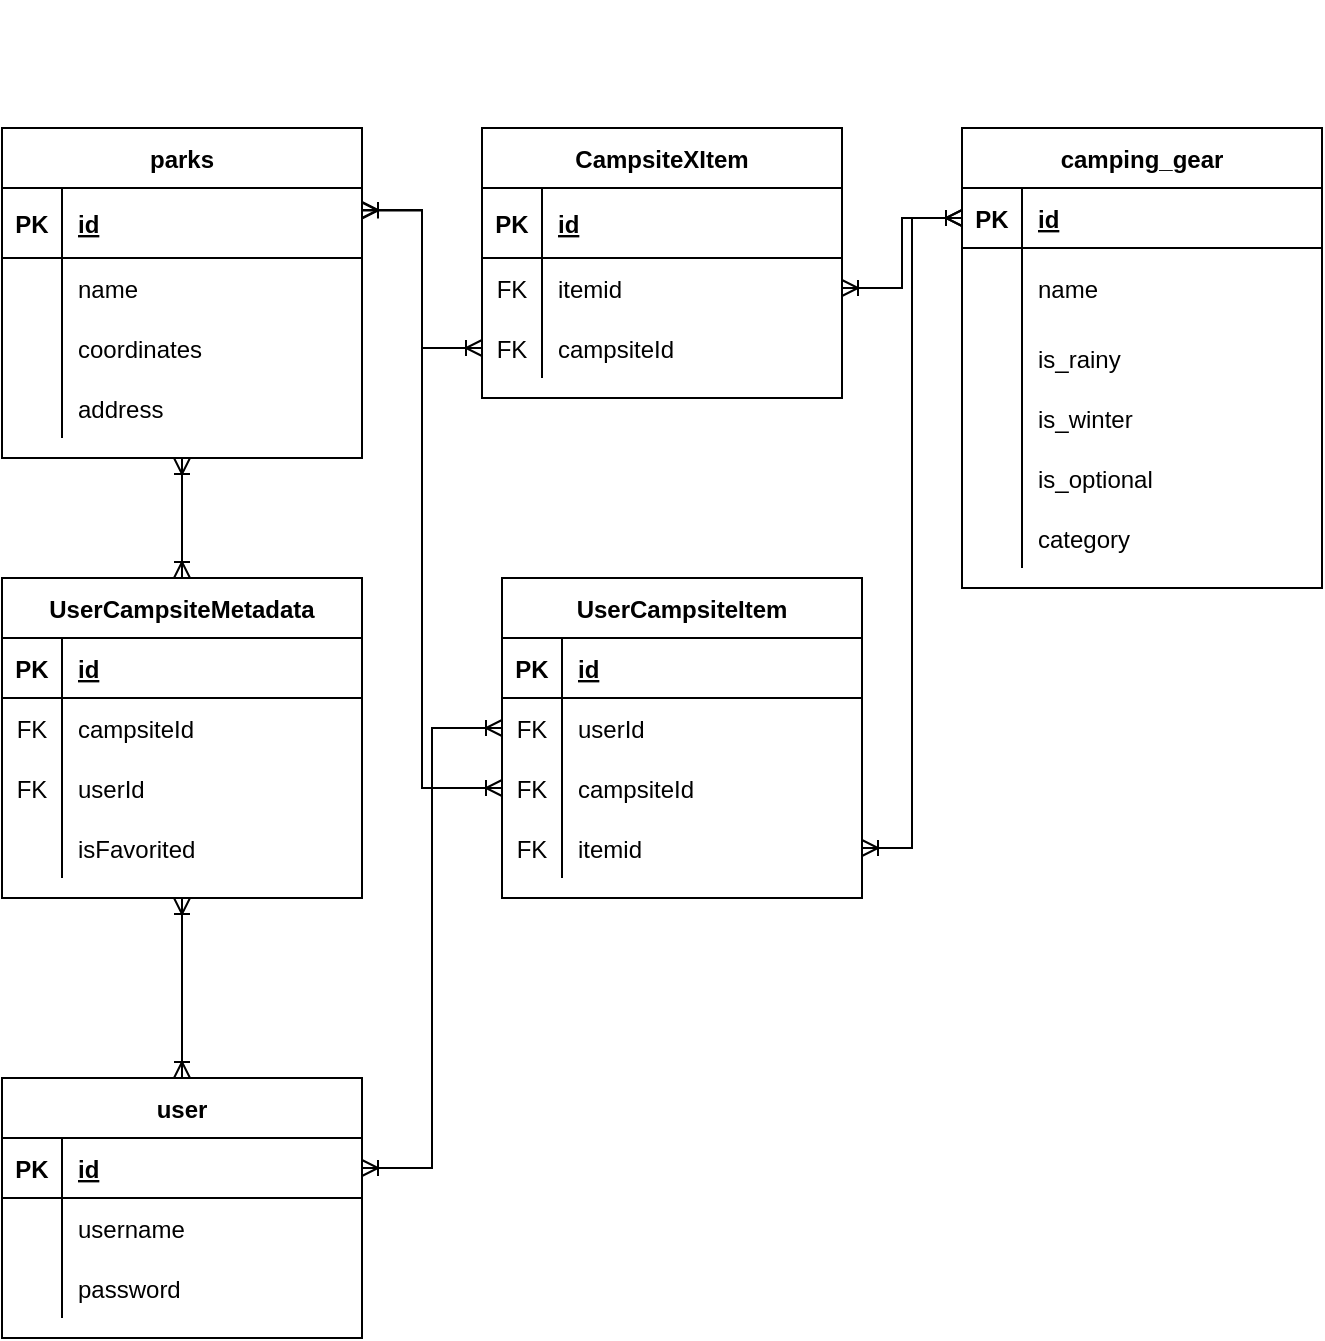 <mxfile version="13.8.8" type="github"><diagram id="12GGfNeHhPVIMD7gljwy" name="Page-1"><mxGraphModel dx="830" dy="639" grid="1" gridSize="10" guides="1" tooltips="1" connect="1" arrows="1" fold="1" page="1" pageScale="1" pageWidth="850" pageHeight="1100" math="0" shadow="0"><root><mxCell id="0"/><mxCell id="1" parent="0"/><mxCell id="UNrpaoLpogAdEHULCdWn-1" value="camping_gear" style="shape=table;startSize=30;container=1;collapsible=1;childLayout=tableLayout;fixedRows=1;rowLines=0;fontStyle=1;align=center;resizeLast=1;" parent="1" vertex="1"><mxGeometry x="500" y="95" width="180" height="230" as="geometry"/></mxCell><mxCell id="UNrpaoLpogAdEHULCdWn-2" value="" style="shape=partialRectangle;collapsible=0;dropTarget=0;pointerEvents=0;fillColor=none;top=0;left=0;bottom=1;right=0;points=[[0,0.5],[1,0.5]];portConstraint=eastwest;" parent="UNrpaoLpogAdEHULCdWn-1" vertex="1"><mxGeometry y="30" width="180" height="30" as="geometry"/></mxCell><mxCell id="UNrpaoLpogAdEHULCdWn-3" value="PK" style="shape=partialRectangle;connectable=0;fillColor=none;top=0;left=0;bottom=0;right=0;fontStyle=1;overflow=hidden;" parent="UNrpaoLpogAdEHULCdWn-2" vertex="1"><mxGeometry width="30" height="30" as="geometry"/></mxCell><mxCell id="UNrpaoLpogAdEHULCdWn-4" value="id" style="shape=partialRectangle;connectable=0;fillColor=none;top=0;left=0;bottom=0;right=0;align=left;spacingLeft=6;fontStyle=5;overflow=hidden;" parent="UNrpaoLpogAdEHULCdWn-2" vertex="1"><mxGeometry x="30" width="150" height="30" as="geometry"/></mxCell><mxCell id="UNrpaoLpogAdEHULCdWn-5" value="" style="shape=partialRectangle;collapsible=0;dropTarget=0;pointerEvents=0;fillColor=none;top=0;left=0;bottom=0;right=0;points=[[0,0.5],[1,0.5]];portConstraint=eastwest;" parent="UNrpaoLpogAdEHULCdWn-1" vertex="1"><mxGeometry y="60" width="180" height="40" as="geometry"/></mxCell><mxCell id="UNrpaoLpogAdEHULCdWn-6" value="" style="shape=partialRectangle;connectable=0;fillColor=none;top=0;left=0;bottom=0;right=0;editable=1;overflow=hidden;" parent="UNrpaoLpogAdEHULCdWn-5" vertex="1"><mxGeometry width="30" height="40" as="geometry"/></mxCell><mxCell id="UNrpaoLpogAdEHULCdWn-7" value="name" style="shape=partialRectangle;connectable=0;fillColor=none;top=0;left=0;bottom=0;right=0;align=left;spacingLeft=6;overflow=hidden;" parent="UNrpaoLpogAdEHULCdWn-5" vertex="1"><mxGeometry x="30" width="150" height="40" as="geometry"/></mxCell><mxCell id="UNrpaoLpogAdEHULCdWn-8" value="" style="shape=partialRectangle;collapsible=0;dropTarget=0;pointerEvents=0;fillColor=none;top=0;left=0;bottom=0;right=0;points=[[0,0.5],[1,0.5]];portConstraint=eastwest;" parent="UNrpaoLpogAdEHULCdWn-1" vertex="1"><mxGeometry y="100" width="180" height="30" as="geometry"/></mxCell><mxCell id="UNrpaoLpogAdEHULCdWn-9" value="" style="shape=partialRectangle;connectable=0;fillColor=none;top=0;left=0;bottom=0;right=0;editable=1;overflow=hidden;" parent="UNrpaoLpogAdEHULCdWn-8" vertex="1"><mxGeometry width="30" height="30" as="geometry"/></mxCell><mxCell id="UNrpaoLpogAdEHULCdWn-10" value="is_rainy" style="shape=partialRectangle;connectable=0;fillColor=none;top=0;left=0;bottom=0;right=0;align=left;spacingLeft=6;overflow=hidden;" parent="UNrpaoLpogAdEHULCdWn-8" vertex="1"><mxGeometry x="30" width="150" height="30" as="geometry"/></mxCell><mxCell id="UNrpaoLpogAdEHULCdWn-11" value="" style="shape=partialRectangle;collapsible=0;dropTarget=0;pointerEvents=0;fillColor=none;top=0;left=0;bottom=0;right=0;points=[[0,0.5],[1,0.5]];portConstraint=eastwest;" parent="UNrpaoLpogAdEHULCdWn-1" vertex="1"><mxGeometry y="130" width="180" height="30" as="geometry"/></mxCell><mxCell id="UNrpaoLpogAdEHULCdWn-12" value="" style="shape=partialRectangle;connectable=0;fillColor=none;top=0;left=0;bottom=0;right=0;editable=1;overflow=hidden;" parent="UNrpaoLpogAdEHULCdWn-11" vertex="1"><mxGeometry width="30" height="30" as="geometry"/></mxCell><mxCell id="UNrpaoLpogAdEHULCdWn-13" value="is_winter" style="shape=partialRectangle;connectable=0;fillColor=none;top=0;left=0;bottom=0;right=0;align=left;spacingLeft=6;overflow=hidden;" parent="UNrpaoLpogAdEHULCdWn-11" vertex="1"><mxGeometry x="30" width="150" height="30" as="geometry"/></mxCell><mxCell id="UNrpaoLpogAdEHULCdWn-56" style="shape=partialRectangle;collapsible=0;dropTarget=0;pointerEvents=0;fillColor=none;top=0;left=0;bottom=0;right=0;points=[[0,0.5],[1,0.5]];portConstraint=eastwest;" parent="UNrpaoLpogAdEHULCdWn-1" vertex="1"><mxGeometry y="160" width="180" height="30" as="geometry"/></mxCell><mxCell id="UNrpaoLpogAdEHULCdWn-57" style="shape=partialRectangle;connectable=0;fillColor=none;top=0;left=0;bottom=0;right=0;editable=1;overflow=hidden;" parent="UNrpaoLpogAdEHULCdWn-56" vertex="1"><mxGeometry width="30" height="30" as="geometry"/></mxCell><mxCell id="UNrpaoLpogAdEHULCdWn-58" value="is_optional" style="shape=partialRectangle;connectable=0;fillColor=none;top=0;left=0;bottom=0;right=0;align=left;spacingLeft=6;overflow=hidden;" parent="UNrpaoLpogAdEHULCdWn-56" vertex="1"><mxGeometry x="30" width="150" height="30" as="geometry"/></mxCell><mxCell id="UNrpaoLpogAdEHULCdWn-64" style="shape=partialRectangle;collapsible=0;dropTarget=0;pointerEvents=0;fillColor=none;top=0;left=0;bottom=0;right=0;points=[[0,0.5],[1,0.5]];portConstraint=eastwest;" parent="UNrpaoLpogAdEHULCdWn-1" vertex="1"><mxGeometry y="190" width="180" height="30" as="geometry"/></mxCell><mxCell id="UNrpaoLpogAdEHULCdWn-65" style="shape=partialRectangle;connectable=0;fillColor=none;top=0;left=0;bottom=0;right=0;editable=1;overflow=hidden;" parent="UNrpaoLpogAdEHULCdWn-64" vertex="1"><mxGeometry width="30" height="30" as="geometry"/></mxCell><mxCell id="UNrpaoLpogAdEHULCdWn-66" value="category" style="shape=partialRectangle;connectable=0;fillColor=none;top=0;left=0;bottom=0;right=0;align=left;spacingLeft=6;overflow=hidden;" parent="UNrpaoLpogAdEHULCdWn-64" vertex="1"><mxGeometry x="30" width="150" height="30" as="geometry"/></mxCell><mxCell id="UNrpaoLpogAdEHULCdWn-49" style="edgeStyle=orthogonalEdgeStyle;rounded=0;orthogonalLoop=1;jettySize=auto;html=1;exitX=1;exitY=0.25;exitDx=0;exitDy=0;entryX=0;entryY=0.5;entryDx=0;entryDy=0;endArrow=ERoneToMany;endFill=0;startArrow=ERoneToMany;startFill=0;" parent="1" source="UNrpaoLpogAdEHULCdWn-14" target="UNrpaoLpogAdEHULCdWn-43" edge="1"><mxGeometry relative="1" as="geometry"/></mxCell><mxCell id="UNrpaoLpogAdEHULCdWn-14" value="parks" style="shape=table;startSize=30;container=1;collapsible=1;childLayout=tableLayout;fixedRows=1;rowLines=0;fontStyle=1;align=center;resizeLast=1;" parent="1" vertex="1"><mxGeometry x="20" y="95" width="180" height="165" as="geometry"/></mxCell><mxCell id="UNrpaoLpogAdEHULCdWn-15" value="" style="shape=partialRectangle;collapsible=0;dropTarget=0;pointerEvents=0;fillColor=none;top=0;left=0;bottom=1;right=0;points=[[0,0.5],[1,0.5]];portConstraint=eastwest;" parent="UNrpaoLpogAdEHULCdWn-14" vertex="1"><mxGeometry y="30" width="180" height="35" as="geometry"/></mxCell><mxCell id="UNrpaoLpogAdEHULCdWn-16" value="PK" style="shape=partialRectangle;connectable=0;fillColor=none;top=0;left=0;bottom=0;right=0;fontStyle=1;overflow=hidden;" parent="UNrpaoLpogAdEHULCdWn-15" vertex="1"><mxGeometry width="30" height="35" as="geometry"/></mxCell><mxCell id="UNrpaoLpogAdEHULCdWn-17" value="id" style="shape=partialRectangle;connectable=0;fillColor=none;top=0;left=0;bottom=0;right=0;align=left;spacingLeft=6;fontStyle=5;overflow=hidden;" parent="UNrpaoLpogAdEHULCdWn-15" vertex="1"><mxGeometry x="30" width="150" height="35" as="geometry"/></mxCell><mxCell id="UNrpaoLpogAdEHULCdWn-18" value="" style="shape=partialRectangle;collapsible=0;dropTarget=0;pointerEvents=0;fillColor=none;top=0;left=0;bottom=0;right=0;points=[[0,0.5],[1,0.5]];portConstraint=eastwest;" parent="UNrpaoLpogAdEHULCdWn-14" vertex="1"><mxGeometry y="65" width="180" height="30" as="geometry"/></mxCell><mxCell id="UNrpaoLpogAdEHULCdWn-19" value="" style="shape=partialRectangle;connectable=0;fillColor=none;top=0;left=0;bottom=0;right=0;editable=1;overflow=hidden;" parent="UNrpaoLpogAdEHULCdWn-18" vertex="1"><mxGeometry width="30" height="30" as="geometry"/></mxCell><mxCell id="UNrpaoLpogAdEHULCdWn-20" value="name" style="shape=partialRectangle;connectable=0;fillColor=none;top=0;left=0;bottom=0;right=0;align=left;spacingLeft=6;overflow=hidden;" parent="UNrpaoLpogAdEHULCdWn-18" vertex="1"><mxGeometry x="30" width="150" height="30" as="geometry"/></mxCell><mxCell id="UNrpaoLpogAdEHULCdWn-21" value="" style="shape=partialRectangle;collapsible=0;dropTarget=0;pointerEvents=0;fillColor=none;top=0;left=0;bottom=0;right=0;points=[[0,0.5],[1,0.5]];portConstraint=eastwest;" parent="UNrpaoLpogAdEHULCdWn-14" vertex="1"><mxGeometry y="95" width="180" height="30" as="geometry"/></mxCell><mxCell id="UNrpaoLpogAdEHULCdWn-22" value="" style="shape=partialRectangle;connectable=0;fillColor=none;top=0;left=0;bottom=0;right=0;editable=1;overflow=hidden;" parent="UNrpaoLpogAdEHULCdWn-21" vertex="1"><mxGeometry width="30" height="30" as="geometry"/></mxCell><mxCell id="UNrpaoLpogAdEHULCdWn-23" value="coordinates" style="shape=partialRectangle;connectable=0;fillColor=none;top=0;left=0;bottom=0;right=0;align=left;spacingLeft=6;overflow=hidden;" parent="UNrpaoLpogAdEHULCdWn-21" vertex="1"><mxGeometry x="30" width="150" height="30" as="geometry"/></mxCell><mxCell id="UNrpaoLpogAdEHULCdWn-24" value="" style="shape=partialRectangle;collapsible=0;dropTarget=0;pointerEvents=0;fillColor=none;top=0;left=0;bottom=0;right=0;points=[[0,0.5],[1,0.5]];portConstraint=eastwest;" parent="UNrpaoLpogAdEHULCdWn-14" vertex="1"><mxGeometry y="125" width="180" height="30" as="geometry"/></mxCell><mxCell id="UNrpaoLpogAdEHULCdWn-25" value="" style="shape=partialRectangle;connectable=0;fillColor=none;top=0;left=0;bottom=0;right=0;editable=1;overflow=hidden;" parent="UNrpaoLpogAdEHULCdWn-24" vertex="1"><mxGeometry width="30" height="30" as="geometry"/></mxCell><mxCell id="UNrpaoLpogAdEHULCdWn-26" value="address" style="shape=partialRectangle;connectable=0;fillColor=none;top=0;left=0;bottom=0;right=0;align=left;spacingLeft=6;overflow=hidden;" parent="UNrpaoLpogAdEHULCdWn-24" vertex="1"><mxGeometry x="30" width="150" height="30" as="geometry"/></mxCell><mxCell id="UNrpaoLpogAdEHULCdWn-36" value="CampsiteXItem" style="shape=table;startSize=30;container=1;collapsible=1;childLayout=tableLayout;fixedRows=1;rowLines=0;fontStyle=1;align=center;resizeLast=1;" parent="1" vertex="1"><mxGeometry x="260" y="95" width="180" height="135" as="geometry"/></mxCell><mxCell id="UNrpaoLpogAdEHULCdWn-37" value="" style="shape=partialRectangle;collapsible=0;dropTarget=0;pointerEvents=0;fillColor=none;top=0;left=0;bottom=1;right=0;points=[[0,0.5],[1,0.5]];portConstraint=eastwest;" parent="UNrpaoLpogAdEHULCdWn-36" vertex="1"><mxGeometry y="30" width="180" height="35" as="geometry"/></mxCell><mxCell id="UNrpaoLpogAdEHULCdWn-38" value="PK" style="shape=partialRectangle;connectable=0;fillColor=none;top=0;left=0;bottom=0;right=0;fontStyle=1;overflow=hidden;" parent="UNrpaoLpogAdEHULCdWn-37" vertex="1"><mxGeometry width="30" height="35" as="geometry"/></mxCell><mxCell id="UNrpaoLpogAdEHULCdWn-39" value="id" style="shape=partialRectangle;connectable=0;fillColor=none;top=0;left=0;bottom=0;right=0;align=left;spacingLeft=6;fontStyle=5;overflow=hidden;" parent="UNrpaoLpogAdEHULCdWn-37" vertex="1"><mxGeometry x="30" width="150" height="35" as="geometry"/></mxCell><mxCell id="UNrpaoLpogAdEHULCdWn-40" value="" style="shape=partialRectangle;collapsible=0;dropTarget=0;pointerEvents=0;fillColor=none;top=0;left=0;bottom=0;right=0;points=[[0,0.5],[1,0.5]];portConstraint=eastwest;" parent="UNrpaoLpogAdEHULCdWn-36" vertex="1"><mxGeometry y="65" width="180" height="30" as="geometry"/></mxCell><mxCell id="UNrpaoLpogAdEHULCdWn-41" value="FK" style="shape=partialRectangle;connectable=0;fillColor=none;top=0;left=0;bottom=0;right=0;editable=1;overflow=hidden;" parent="UNrpaoLpogAdEHULCdWn-40" vertex="1"><mxGeometry width="30" height="30" as="geometry"/></mxCell><mxCell id="UNrpaoLpogAdEHULCdWn-42" value="itemid" style="shape=partialRectangle;connectable=0;fillColor=none;top=0;left=0;bottom=0;right=0;align=left;spacingLeft=6;overflow=hidden;" parent="UNrpaoLpogAdEHULCdWn-40" vertex="1"><mxGeometry x="30" width="150" height="30" as="geometry"/></mxCell><mxCell id="UNrpaoLpogAdEHULCdWn-43" value="" style="shape=partialRectangle;collapsible=0;dropTarget=0;pointerEvents=0;fillColor=none;top=0;left=0;bottom=0;right=0;points=[[0,0.5],[1,0.5]];portConstraint=eastwest;" parent="UNrpaoLpogAdEHULCdWn-36" vertex="1"><mxGeometry y="95" width="180" height="30" as="geometry"/></mxCell><mxCell id="UNrpaoLpogAdEHULCdWn-44" value="FK" style="shape=partialRectangle;connectable=0;fillColor=none;top=0;left=0;bottom=0;right=0;editable=1;overflow=hidden;" parent="UNrpaoLpogAdEHULCdWn-43" vertex="1"><mxGeometry width="30" height="30" as="geometry"/></mxCell><mxCell id="UNrpaoLpogAdEHULCdWn-45" value="campsiteId" style="shape=partialRectangle;connectable=0;fillColor=none;top=0;left=0;bottom=0;right=0;align=left;spacingLeft=6;overflow=hidden;" parent="UNrpaoLpogAdEHULCdWn-43" vertex="1"><mxGeometry x="30" width="150" height="30" as="geometry"/></mxCell><mxCell id="UNrpaoLpogAdEHULCdWn-50" style="edgeStyle=orthogonalEdgeStyle;rounded=0;orthogonalLoop=1;jettySize=auto;html=1;exitX=0;exitY=0.5;exitDx=0;exitDy=0;entryX=1;entryY=0.5;entryDx=0;entryDy=0;startArrow=ERoneToMany;startFill=0;endArrow=ERoneToMany;endFill=0;" parent="1" source="UNrpaoLpogAdEHULCdWn-2" target="UNrpaoLpogAdEHULCdWn-40" edge="1"><mxGeometry relative="1" as="geometry"/></mxCell><mxCell id="UNrpaoLpogAdEHULCdWn-63" style="edgeStyle=orthogonalEdgeStyle;rounded=0;orthogonalLoop=1;jettySize=auto;html=1;exitX=0.5;exitY=1;exitDx=0;exitDy=0;startArrow=ERoneToMany;startFill=0;endArrow=ERoneToMany;endFill=0;" parent="1" edge="1"><mxGeometry relative="1" as="geometry"><mxPoint x="335" y="40" as="sourcePoint"/><mxPoint x="335" y="40" as="targetPoint"/></mxGeometry></mxCell><mxCell id="UNrpaoLpogAdEHULCdWn-122" style="edgeStyle=orthogonalEdgeStyle;rounded=0;orthogonalLoop=1;jettySize=auto;html=1;exitX=0.5;exitY=0;exitDx=0;exitDy=0;entryX=0.5;entryY=1;entryDx=0;entryDy=0;startArrow=ERoneToMany;startFill=0;endArrow=ERoneToMany;endFill=0;" parent="1" source="UNrpaoLpogAdEHULCdWn-95" target="UNrpaoLpogAdEHULCdWn-108" edge="1"><mxGeometry relative="1" as="geometry"/></mxCell><mxCell id="UNrpaoLpogAdEHULCdWn-95" value="user" style="shape=table;startSize=30;container=1;collapsible=1;childLayout=tableLayout;fixedRows=1;rowLines=0;fontStyle=1;align=center;resizeLast=1;" parent="1" vertex="1"><mxGeometry x="20" y="570" width="180" height="130" as="geometry"/></mxCell><mxCell id="UNrpaoLpogAdEHULCdWn-96" value="" style="shape=partialRectangle;collapsible=0;dropTarget=0;pointerEvents=0;fillColor=none;top=0;left=0;bottom=1;right=0;points=[[0,0.5],[1,0.5]];portConstraint=eastwest;" parent="UNrpaoLpogAdEHULCdWn-95" vertex="1"><mxGeometry y="30" width="180" height="30" as="geometry"/></mxCell><mxCell id="UNrpaoLpogAdEHULCdWn-97" value="PK" style="shape=partialRectangle;connectable=0;fillColor=none;top=0;left=0;bottom=0;right=0;fontStyle=1;overflow=hidden;" parent="UNrpaoLpogAdEHULCdWn-96" vertex="1"><mxGeometry width="30" height="30" as="geometry"/></mxCell><mxCell id="UNrpaoLpogAdEHULCdWn-98" value="id" style="shape=partialRectangle;connectable=0;fillColor=none;top=0;left=0;bottom=0;right=0;align=left;spacingLeft=6;fontStyle=5;overflow=hidden;" parent="UNrpaoLpogAdEHULCdWn-96" vertex="1"><mxGeometry x="30" width="150" height="30" as="geometry"/></mxCell><mxCell id="UNrpaoLpogAdEHULCdWn-99" value="" style="shape=partialRectangle;collapsible=0;dropTarget=0;pointerEvents=0;fillColor=none;top=0;left=0;bottom=0;right=0;points=[[0,0.5],[1,0.5]];portConstraint=eastwest;" parent="UNrpaoLpogAdEHULCdWn-95" vertex="1"><mxGeometry y="60" width="180" height="30" as="geometry"/></mxCell><mxCell id="UNrpaoLpogAdEHULCdWn-100" value="" style="shape=partialRectangle;connectable=0;fillColor=none;top=0;left=0;bottom=0;right=0;editable=1;overflow=hidden;" parent="UNrpaoLpogAdEHULCdWn-99" vertex="1"><mxGeometry width="30" height="30" as="geometry"/></mxCell><mxCell id="UNrpaoLpogAdEHULCdWn-101" value="username" style="shape=partialRectangle;connectable=0;fillColor=none;top=0;left=0;bottom=0;right=0;align=left;spacingLeft=6;overflow=hidden;" parent="UNrpaoLpogAdEHULCdWn-99" vertex="1"><mxGeometry x="30" width="150" height="30" as="geometry"/></mxCell><mxCell id="UNrpaoLpogAdEHULCdWn-102" value="" style="shape=partialRectangle;collapsible=0;dropTarget=0;pointerEvents=0;fillColor=none;top=0;left=0;bottom=0;right=0;points=[[0,0.5],[1,0.5]];portConstraint=eastwest;" parent="UNrpaoLpogAdEHULCdWn-95" vertex="1"><mxGeometry y="90" width="180" height="30" as="geometry"/></mxCell><mxCell id="UNrpaoLpogAdEHULCdWn-103" value="" style="shape=partialRectangle;connectable=0;fillColor=none;top=0;left=0;bottom=0;right=0;editable=1;overflow=hidden;" parent="UNrpaoLpogAdEHULCdWn-102" vertex="1"><mxGeometry width="30" height="30" as="geometry"/></mxCell><mxCell id="UNrpaoLpogAdEHULCdWn-104" value="password" style="shape=partialRectangle;connectable=0;fillColor=none;top=0;left=0;bottom=0;right=0;align=left;spacingLeft=6;overflow=hidden;" parent="UNrpaoLpogAdEHULCdWn-102" vertex="1"><mxGeometry x="30" width="150" height="30" as="geometry"/></mxCell><mxCell id="UNrpaoLpogAdEHULCdWn-121" style="edgeStyle=orthogonalEdgeStyle;rounded=0;orthogonalLoop=1;jettySize=auto;html=1;exitX=0.5;exitY=0;exitDx=0;exitDy=0;entryX=0.5;entryY=1;entryDx=0;entryDy=0;startArrow=ERoneToMany;startFill=0;endArrow=ERoneToMany;endFill=0;" parent="1" source="UNrpaoLpogAdEHULCdWn-108" target="UNrpaoLpogAdEHULCdWn-14" edge="1"><mxGeometry relative="1" as="geometry"/></mxCell><mxCell id="UNrpaoLpogAdEHULCdWn-108" value="UserCampsiteMetadata" style="shape=table;startSize=30;container=1;collapsible=1;childLayout=tableLayout;fixedRows=1;rowLines=0;fontStyle=1;align=center;resizeLast=1;" parent="1" vertex="1"><mxGeometry x="20" y="320" width="180" height="160" as="geometry"/></mxCell><mxCell id="UNrpaoLpogAdEHULCdWn-109" value="" style="shape=partialRectangle;collapsible=0;dropTarget=0;pointerEvents=0;fillColor=none;top=0;left=0;bottom=1;right=0;points=[[0,0.5],[1,0.5]];portConstraint=eastwest;" parent="UNrpaoLpogAdEHULCdWn-108" vertex="1"><mxGeometry y="30" width="180" height="30" as="geometry"/></mxCell><mxCell id="UNrpaoLpogAdEHULCdWn-110" value="PK" style="shape=partialRectangle;connectable=0;fillColor=none;top=0;left=0;bottom=0;right=0;fontStyle=1;overflow=hidden;" parent="UNrpaoLpogAdEHULCdWn-109" vertex="1"><mxGeometry width="30" height="30" as="geometry"/></mxCell><mxCell id="UNrpaoLpogAdEHULCdWn-111" value="id" style="shape=partialRectangle;connectable=0;fillColor=none;top=0;left=0;bottom=0;right=0;align=left;spacingLeft=6;fontStyle=5;overflow=hidden;" parent="UNrpaoLpogAdEHULCdWn-109" vertex="1"><mxGeometry x="30" width="150" height="30" as="geometry"/></mxCell><mxCell id="UNrpaoLpogAdEHULCdWn-112" value="" style="shape=partialRectangle;collapsible=0;dropTarget=0;pointerEvents=0;fillColor=none;top=0;left=0;bottom=0;right=0;points=[[0,0.5],[1,0.5]];portConstraint=eastwest;" parent="UNrpaoLpogAdEHULCdWn-108" vertex="1"><mxGeometry y="60" width="180" height="30" as="geometry"/></mxCell><mxCell id="UNrpaoLpogAdEHULCdWn-113" value="FK" style="shape=partialRectangle;connectable=0;fillColor=none;top=0;left=0;bottom=0;right=0;editable=1;overflow=hidden;" parent="UNrpaoLpogAdEHULCdWn-112" vertex="1"><mxGeometry width="30" height="30" as="geometry"/></mxCell><mxCell id="UNrpaoLpogAdEHULCdWn-114" value="campsiteId" style="shape=partialRectangle;connectable=0;fillColor=none;top=0;left=0;bottom=0;right=0;align=left;spacingLeft=6;overflow=hidden;" parent="UNrpaoLpogAdEHULCdWn-112" vertex="1"><mxGeometry x="30" width="150" height="30" as="geometry"/></mxCell><mxCell id="UNrpaoLpogAdEHULCdWn-115" value="" style="shape=partialRectangle;collapsible=0;dropTarget=0;pointerEvents=0;fillColor=none;top=0;left=0;bottom=0;right=0;points=[[0,0.5],[1,0.5]];portConstraint=eastwest;" parent="UNrpaoLpogAdEHULCdWn-108" vertex="1"><mxGeometry y="90" width="180" height="30" as="geometry"/></mxCell><mxCell id="UNrpaoLpogAdEHULCdWn-116" value="FK" style="shape=partialRectangle;connectable=0;fillColor=none;top=0;left=0;bottom=0;right=0;editable=1;overflow=hidden;" parent="UNrpaoLpogAdEHULCdWn-115" vertex="1"><mxGeometry width="30" height="30" as="geometry"/></mxCell><mxCell id="UNrpaoLpogAdEHULCdWn-117" value="userId" style="shape=partialRectangle;connectable=0;fillColor=none;top=0;left=0;bottom=0;right=0;align=left;spacingLeft=6;overflow=hidden;" parent="UNrpaoLpogAdEHULCdWn-115" vertex="1"><mxGeometry x="30" width="150" height="30" as="geometry"/></mxCell><mxCell id="UNrpaoLpogAdEHULCdWn-118" value="" style="shape=partialRectangle;collapsible=0;dropTarget=0;pointerEvents=0;fillColor=none;top=0;left=0;bottom=0;right=0;points=[[0,0.5],[1,0.5]];portConstraint=eastwest;" parent="UNrpaoLpogAdEHULCdWn-108" vertex="1"><mxGeometry y="120" width="180" height="30" as="geometry"/></mxCell><mxCell id="UNrpaoLpogAdEHULCdWn-119" value="" style="shape=partialRectangle;connectable=0;fillColor=none;top=0;left=0;bottom=0;right=0;editable=1;overflow=hidden;" parent="UNrpaoLpogAdEHULCdWn-118" vertex="1"><mxGeometry width="30" height="30" as="geometry"/></mxCell><mxCell id="UNrpaoLpogAdEHULCdWn-120" value="isFavorited" style="shape=partialRectangle;connectable=0;fillColor=none;top=0;left=0;bottom=0;right=0;align=left;spacingLeft=6;overflow=hidden;" parent="UNrpaoLpogAdEHULCdWn-118" vertex="1"><mxGeometry x="30" width="150" height="30" as="geometry"/></mxCell><mxCell id="UNrpaoLpogAdEHULCdWn-123" value="UserCampsiteItem" style="shape=table;startSize=30;container=1;collapsible=1;childLayout=tableLayout;fixedRows=1;rowLines=0;fontStyle=1;align=center;resizeLast=1;" parent="1" vertex="1"><mxGeometry x="270" y="320" width="180" height="160" as="geometry"/></mxCell><mxCell id="UNrpaoLpogAdEHULCdWn-124" value="" style="shape=partialRectangle;collapsible=0;dropTarget=0;pointerEvents=0;fillColor=none;top=0;left=0;bottom=1;right=0;points=[[0,0.5],[1,0.5]];portConstraint=eastwest;" parent="UNrpaoLpogAdEHULCdWn-123" vertex="1"><mxGeometry y="30" width="180" height="30" as="geometry"/></mxCell><mxCell id="UNrpaoLpogAdEHULCdWn-125" value="PK" style="shape=partialRectangle;connectable=0;fillColor=none;top=0;left=0;bottom=0;right=0;fontStyle=1;overflow=hidden;" parent="UNrpaoLpogAdEHULCdWn-124" vertex="1"><mxGeometry width="30" height="30" as="geometry"/></mxCell><mxCell id="UNrpaoLpogAdEHULCdWn-126" value="id" style="shape=partialRectangle;connectable=0;fillColor=none;top=0;left=0;bottom=0;right=0;align=left;spacingLeft=6;fontStyle=5;overflow=hidden;" parent="UNrpaoLpogAdEHULCdWn-124" vertex="1"><mxGeometry x="30" width="150" height="30" as="geometry"/></mxCell><mxCell id="UNrpaoLpogAdEHULCdWn-127" value="" style="shape=partialRectangle;collapsible=0;dropTarget=0;pointerEvents=0;fillColor=none;top=0;left=0;bottom=0;right=0;points=[[0,0.5],[1,0.5]];portConstraint=eastwest;" parent="UNrpaoLpogAdEHULCdWn-123" vertex="1"><mxGeometry y="60" width="180" height="30" as="geometry"/></mxCell><mxCell id="UNrpaoLpogAdEHULCdWn-128" value="FK" style="shape=partialRectangle;connectable=0;fillColor=none;top=0;left=0;bottom=0;right=0;editable=1;overflow=hidden;" parent="UNrpaoLpogAdEHULCdWn-127" vertex="1"><mxGeometry width="30" height="30" as="geometry"/></mxCell><mxCell id="UNrpaoLpogAdEHULCdWn-129" value="userId" style="shape=partialRectangle;connectable=0;fillColor=none;top=0;left=0;bottom=0;right=0;align=left;spacingLeft=6;overflow=hidden;" parent="UNrpaoLpogAdEHULCdWn-127" vertex="1"><mxGeometry x="30" width="150" height="30" as="geometry"/></mxCell><mxCell id="UNrpaoLpogAdEHULCdWn-130" value="" style="shape=partialRectangle;collapsible=0;dropTarget=0;pointerEvents=0;fillColor=none;top=0;left=0;bottom=0;right=0;points=[[0,0.5],[1,0.5]];portConstraint=eastwest;" parent="UNrpaoLpogAdEHULCdWn-123" vertex="1"><mxGeometry y="90" width="180" height="30" as="geometry"/></mxCell><mxCell id="UNrpaoLpogAdEHULCdWn-131" value="FK" style="shape=partialRectangle;connectable=0;fillColor=none;top=0;left=0;bottom=0;right=0;editable=1;overflow=hidden;" parent="UNrpaoLpogAdEHULCdWn-130" vertex="1"><mxGeometry width="30" height="30" as="geometry"/></mxCell><mxCell id="UNrpaoLpogAdEHULCdWn-132" value="campsiteId" style="shape=partialRectangle;connectable=0;fillColor=none;top=0;left=0;bottom=0;right=0;align=left;spacingLeft=6;overflow=hidden;" parent="UNrpaoLpogAdEHULCdWn-130" vertex="1"><mxGeometry x="30" width="150" height="30" as="geometry"/></mxCell><mxCell id="UNrpaoLpogAdEHULCdWn-133" value="" style="shape=partialRectangle;collapsible=0;dropTarget=0;pointerEvents=0;fillColor=none;top=0;left=0;bottom=0;right=0;points=[[0,0.5],[1,0.5]];portConstraint=eastwest;" parent="UNrpaoLpogAdEHULCdWn-123" vertex="1"><mxGeometry y="120" width="180" height="30" as="geometry"/></mxCell><mxCell id="UNrpaoLpogAdEHULCdWn-134" value="FK" style="shape=partialRectangle;connectable=0;fillColor=none;top=0;left=0;bottom=0;right=0;editable=1;overflow=hidden;" parent="UNrpaoLpogAdEHULCdWn-133" vertex="1"><mxGeometry width="30" height="30" as="geometry"/></mxCell><mxCell id="UNrpaoLpogAdEHULCdWn-135" value="itemid" style="shape=partialRectangle;connectable=0;fillColor=none;top=0;left=0;bottom=0;right=0;align=left;spacingLeft=6;overflow=hidden;" parent="UNrpaoLpogAdEHULCdWn-133" vertex="1"><mxGeometry x="30" width="150" height="30" as="geometry"/></mxCell><mxCell id="UNrpaoLpogAdEHULCdWn-136" style="edgeStyle=orthogonalEdgeStyle;rounded=0;orthogonalLoop=1;jettySize=auto;html=1;exitX=1;exitY=0.5;exitDx=0;exitDy=0;entryX=0;entryY=0.5;entryDx=0;entryDy=0;startArrow=ERoneToMany;startFill=0;endArrow=ERoneToMany;endFill=0;" parent="1" source="UNrpaoLpogAdEHULCdWn-133" target="UNrpaoLpogAdEHULCdWn-2" edge="1"><mxGeometry relative="1" as="geometry"/></mxCell><mxCell id="UNrpaoLpogAdEHULCdWn-137" style="edgeStyle=orthogonalEdgeStyle;rounded=0;orthogonalLoop=1;jettySize=auto;html=1;exitX=0;exitY=0.5;exitDx=0;exitDy=0;entryX=1;entryY=0.314;entryDx=0;entryDy=0;entryPerimeter=0;startArrow=ERoneToMany;startFill=0;endArrow=ERoneToMany;endFill=0;" parent="1" source="UNrpaoLpogAdEHULCdWn-130" target="UNrpaoLpogAdEHULCdWn-15" edge="1"><mxGeometry relative="1" as="geometry"><Array as="points"><mxPoint x="230" y="425"/><mxPoint x="230" y="136"/></Array></mxGeometry></mxCell><mxCell id="UNrpaoLpogAdEHULCdWn-138" style="edgeStyle=orthogonalEdgeStyle;rounded=0;orthogonalLoop=1;jettySize=auto;html=1;exitX=0;exitY=0.5;exitDx=0;exitDy=0;entryX=1;entryY=0.5;entryDx=0;entryDy=0;startArrow=ERoneToMany;startFill=0;endArrow=ERoneToMany;endFill=0;" parent="1" source="UNrpaoLpogAdEHULCdWn-127" target="UNrpaoLpogAdEHULCdWn-96" edge="1"><mxGeometry relative="1" as="geometry"/></mxCell></root></mxGraphModel></diagram></mxfile>
